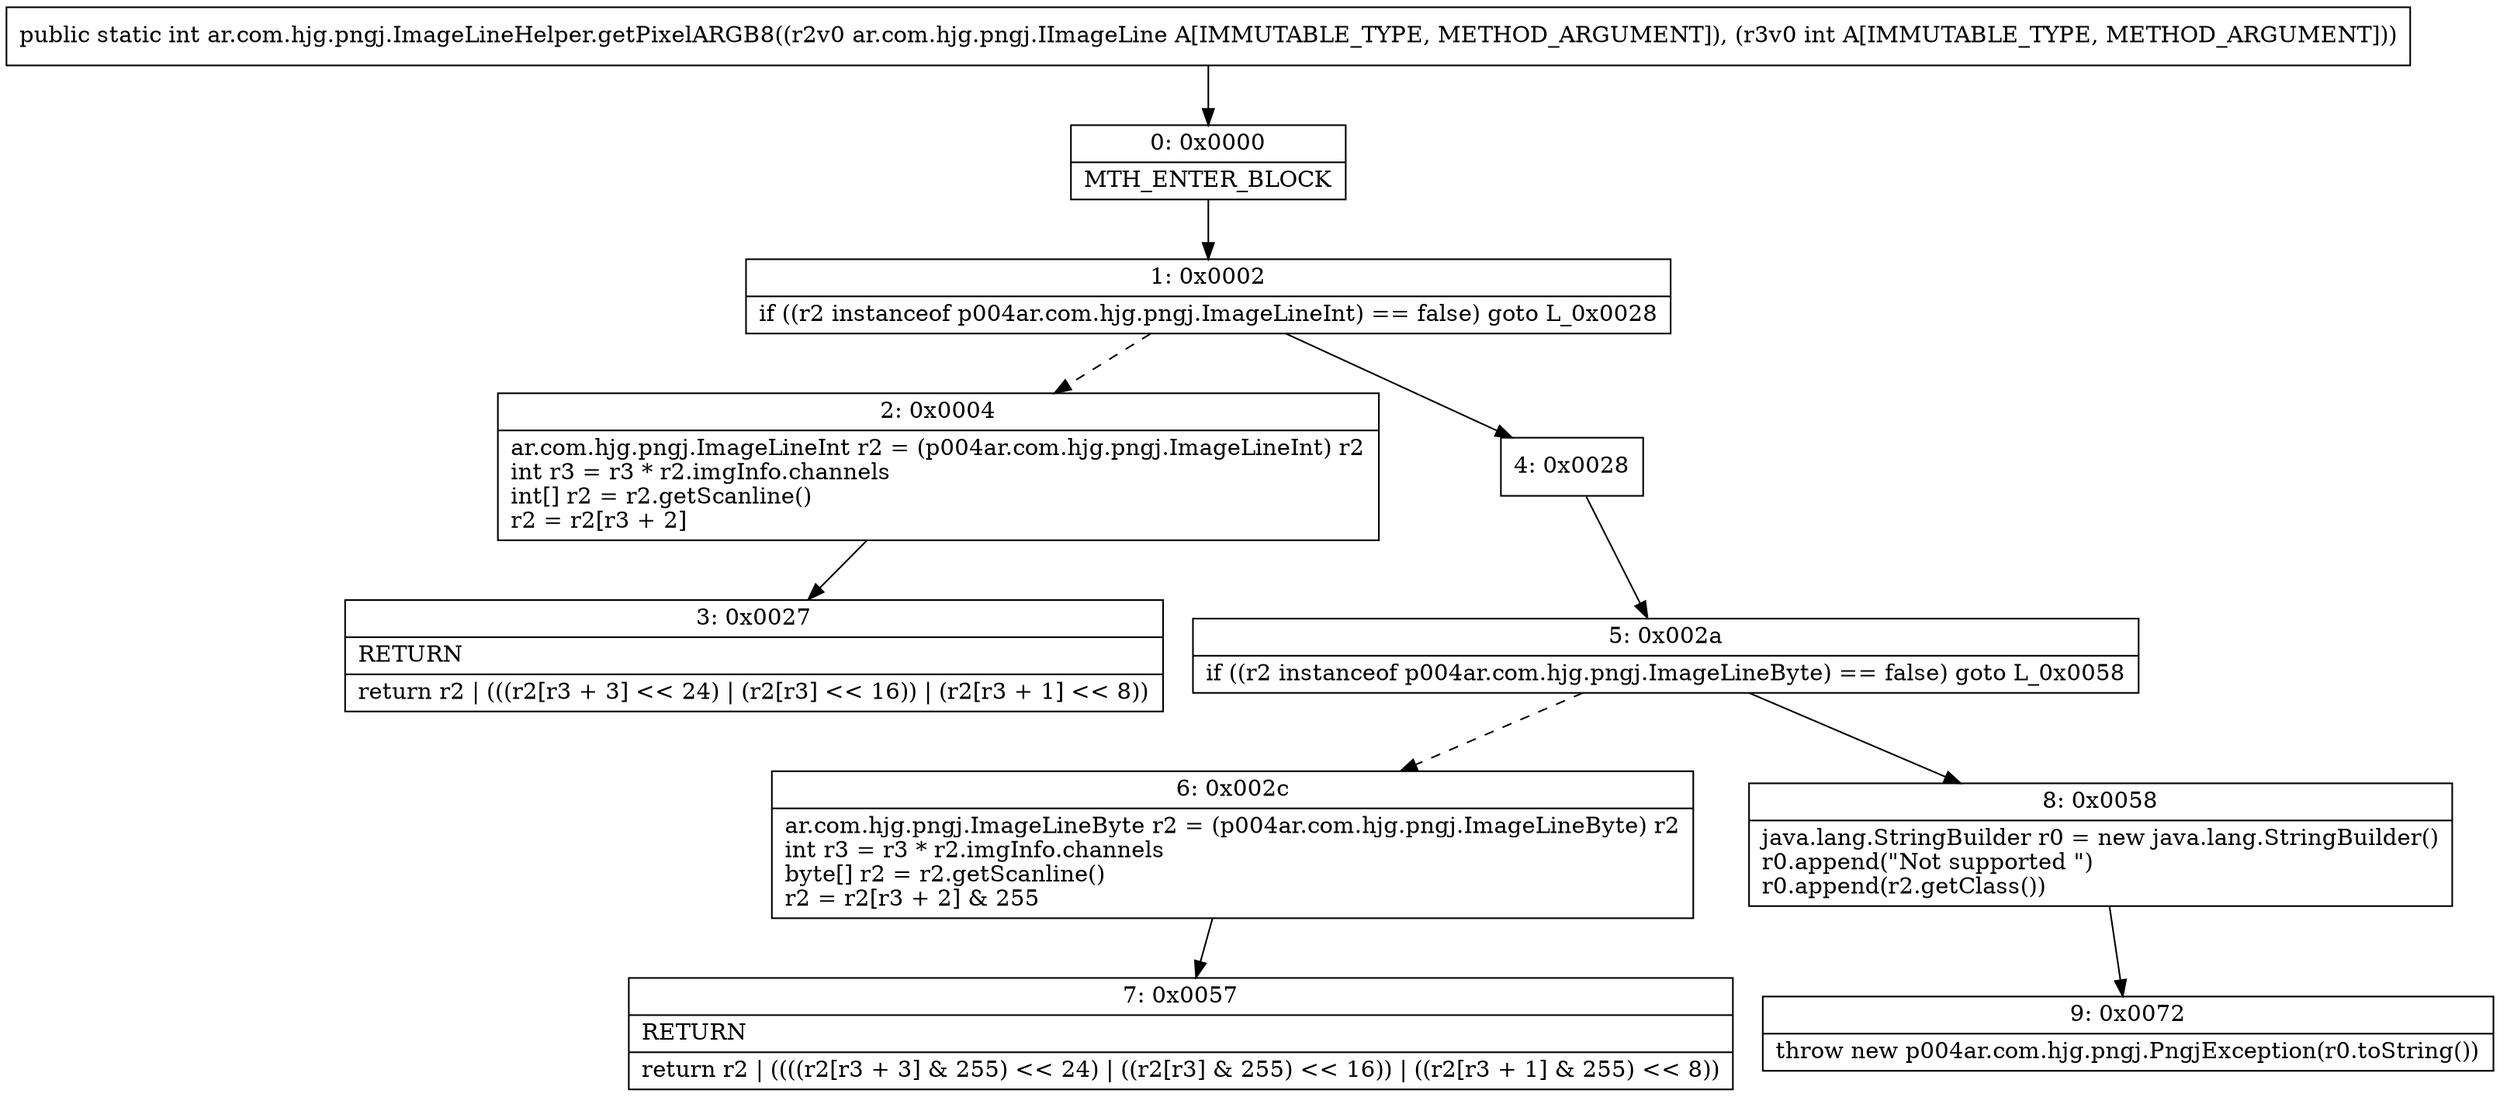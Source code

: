 digraph "CFG forar.com.hjg.pngj.ImageLineHelper.getPixelARGB8(Lar\/com\/hjg\/pngj\/IImageLine;I)I" {
Node_0 [shape=record,label="{0\:\ 0x0000|MTH_ENTER_BLOCK\l}"];
Node_1 [shape=record,label="{1\:\ 0x0002|if ((r2 instanceof p004ar.com.hjg.pngj.ImageLineInt) == false) goto L_0x0028\l}"];
Node_2 [shape=record,label="{2\:\ 0x0004|ar.com.hjg.pngj.ImageLineInt r2 = (p004ar.com.hjg.pngj.ImageLineInt) r2\lint r3 = r3 * r2.imgInfo.channels\lint[] r2 = r2.getScanline()\lr2 = r2[r3 + 2]\l}"];
Node_3 [shape=record,label="{3\:\ 0x0027|RETURN\l|return r2 \| (((r2[r3 + 3] \<\< 24) \| (r2[r3] \<\< 16)) \| (r2[r3 + 1] \<\< 8))\l}"];
Node_4 [shape=record,label="{4\:\ 0x0028}"];
Node_5 [shape=record,label="{5\:\ 0x002a|if ((r2 instanceof p004ar.com.hjg.pngj.ImageLineByte) == false) goto L_0x0058\l}"];
Node_6 [shape=record,label="{6\:\ 0x002c|ar.com.hjg.pngj.ImageLineByte r2 = (p004ar.com.hjg.pngj.ImageLineByte) r2\lint r3 = r3 * r2.imgInfo.channels\lbyte[] r2 = r2.getScanline()\lr2 = r2[r3 + 2] & 255\l}"];
Node_7 [shape=record,label="{7\:\ 0x0057|RETURN\l|return r2 \| ((((r2[r3 + 3] & 255) \<\< 24) \| ((r2[r3] & 255) \<\< 16)) \| ((r2[r3 + 1] & 255) \<\< 8))\l}"];
Node_8 [shape=record,label="{8\:\ 0x0058|java.lang.StringBuilder r0 = new java.lang.StringBuilder()\lr0.append(\"Not supported \")\lr0.append(r2.getClass())\l}"];
Node_9 [shape=record,label="{9\:\ 0x0072|throw new p004ar.com.hjg.pngj.PngjException(r0.toString())\l}"];
MethodNode[shape=record,label="{public static int ar.com.hjg.pngj.ImageLineHelper.getPixelARGB8((r2v0 ar.com.hjg.pngj.IImageLine A[IMMUTABLE_TYPE, METHOD_ARGUMENT]), (r3v0 int A[IMMUTABLE_TYPE, METHOD_ARGUMENT])) }"];
MethodNode -> Node_0;
Node_0 -> Node_1;
Node_1 -> Node_2[style=dashed];
Node_1 -> Node_4;
Node_2 -> Node_3;
Node_4 -> Node_5;
Node_5 -> Node_6[style=dashed];
Node_5 -> Node_8;
Node_6 -> Node_7;
Node_8 -> Node_9;
}

